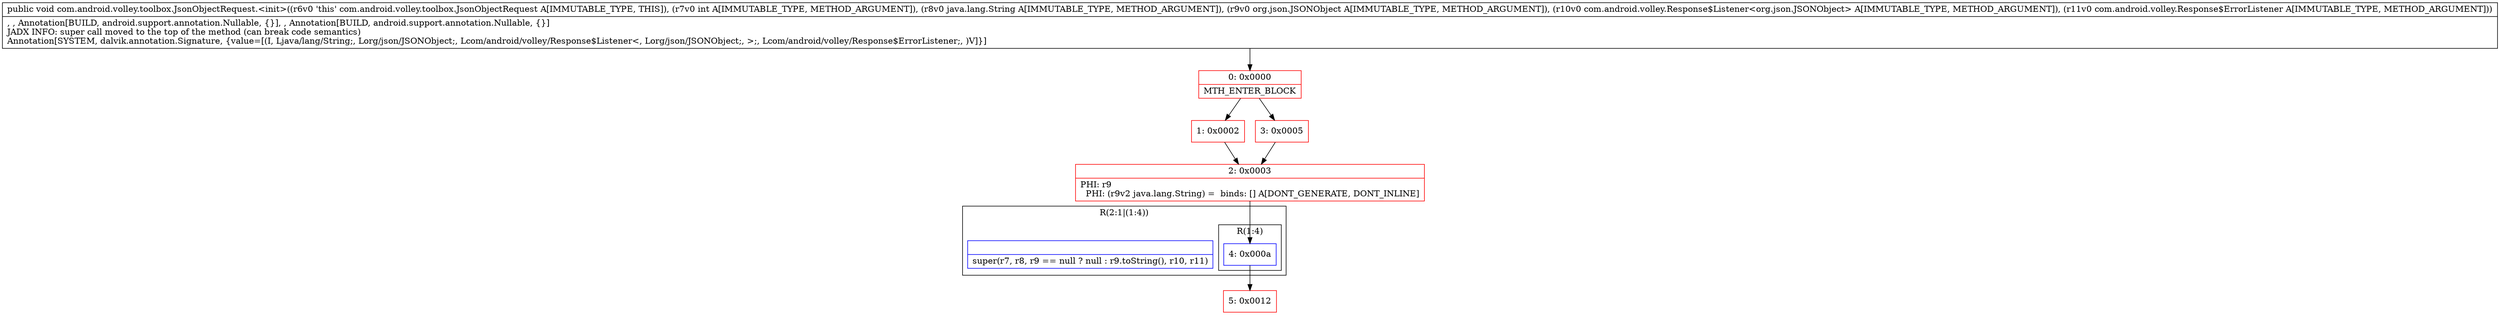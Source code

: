 digraph "CFG forcom.android.volley.toolbox.JsonObjectRequest.\<init\>(ILjava\/lang\/String;Lorg\/json\/JSONObject;Lcom\/android\/volley\/Response$Listener;Lcom\/android\/volley\/Response$ErrorListener;)V" {
subgraph cluster_Region_471381525 {
label = "R(2:1|(1:4))";
node [shape=record,color=blue];
Node_InsnContainer_2106607802 [shape=record,label="{|super(r7, r8, r9 == null ? null : r9.toString(), r10, r11)\l}"];
subgraph cluster_Region_1590937590 {
label = "R(1:4)";
node [shape=record,color=blue];
Node_4 [shape=record,label="{4\:\ 0x000a}"];
}
}
Node_0 [shape=record,color=red,label="{0\:\ 0x0000|MTH_ENTER_BLOCK\l}"];
Node_1 [shape=record,color=red,label="{1\:\ 0x0002}"];
Node_2 [shape=record,color=red,label="{2\:\ 0x0003|PHI: r9 \l  PHI: (r9v2 java.lang.String) =  binds: [] A[DONT_GENERATE, DONT_INLINE]\l}"];
Node_3 [shape=record,color=red,label="{3\:\ 0x0005}"];
Node_5 [shape=record,color=red,label="{5\:\ 0x0012}"];
MethodNode[shape=record,label="{public void com.android.volley.toolbox.JsonObjectRequest.\<init\>((r6v0 'this' com.android.volley.toolbox.JsonObjectRequest A[IMMUTABLE_TYPE, THIS]), (r7v0 int A[IMMUTABLE_TYPE, METHOD_ARGUMENT]), (r8v0 java.lang.String A[IMMUTABLE_TYPE, METHOD_ARGUMENT]), (r9v0 org.json.JSONObject A[IMMUTABLE_TYPE, METHOD_ARGUMENT]), (r10v0 com.android.volley.Response$Listener\<org.json.JSONObject\> A[IMMUTABLE_TYPE, METHOD_ARGUMENT]), (r11v0 com.android.volley.Response$ErrorListener A[IMMUTABLE_TYPE, METHOD_ARGUMENT]))  | , , Annotation[BUILD, android.support.annotation.Nullable, \{\}], , Annotation[BUILD, android.support.annotation.Nullable, \{\}]\lJADX INFO: super call moved to the top of the method (can break code semantics)\lAnnotation[SYSTEM, dalvik.annotation.Signature, \{value=[(I, Ljava\/lang\/String;, Lorg\/json\/JSONObject;, Lcom\/android\/volley\/Response$Listener\<, Lorg\/json\/JSONObject;, \>;, Lcom\/android\/volley\/Response$ErrorListener;, )V]\}]\l}"];
MethodNode -> Node_0;
Node_4 -> Node_5;
Node_0 -> Node_1;
Node_0 -> Node_3;
Node_1 -> Node_2;
Node_2 -> Node_4;
Node_3 -> Node_2;
}

